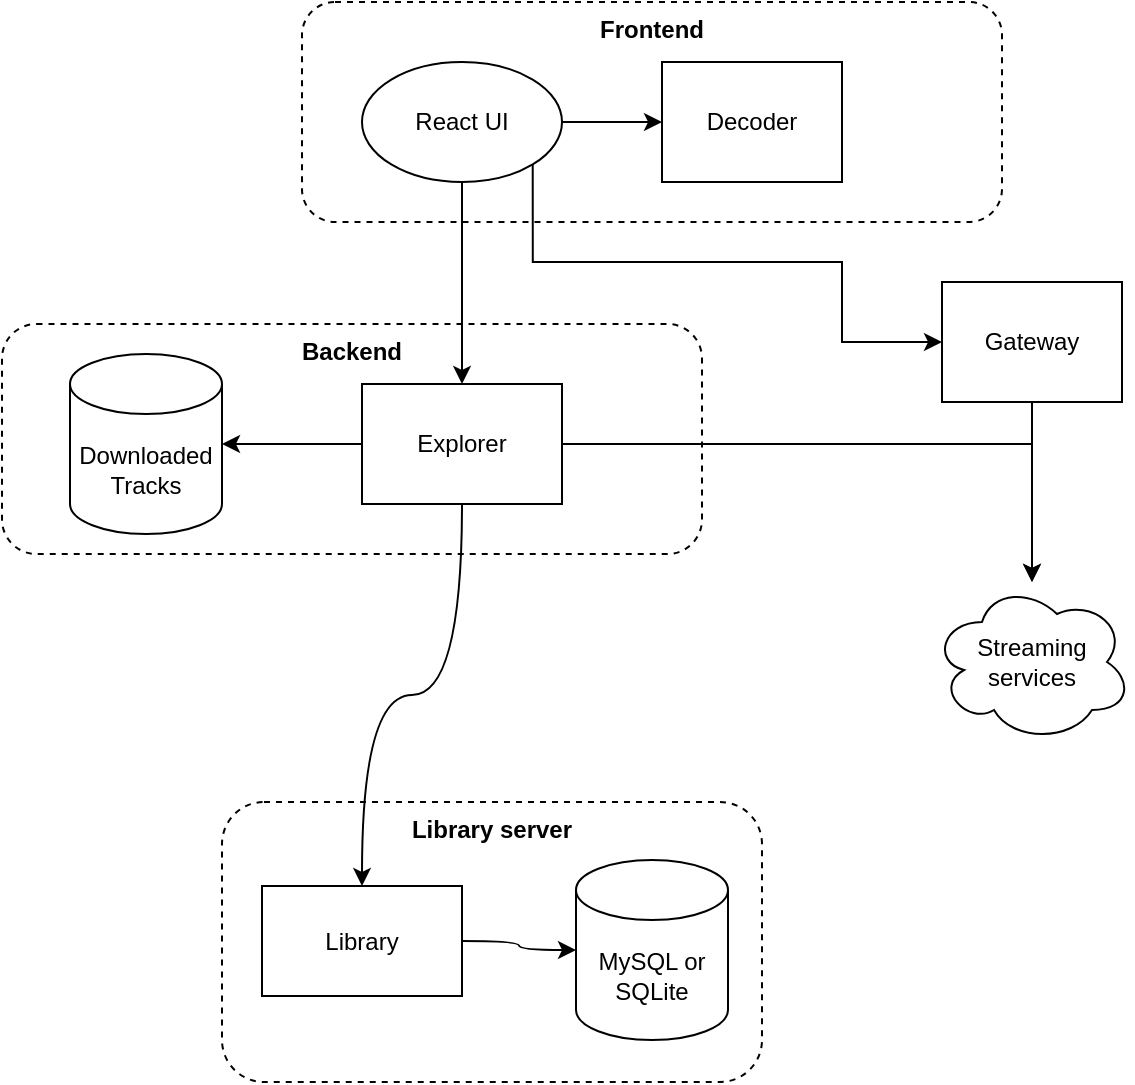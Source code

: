 <mxfile>
    <diagram id="yQj1N9cfQDN9z88ztcWO" name="Page-1">
        <mxGraphModel dx="1690" dy="706" grid="1" gridSize="10" guides="1" tooltips="1" connect="1" arrows="1" fold="1" page="1" pageScale="1" pageWidth="827" pageHeight="1169" math="0" shadow="0">
            <root>
                <mxCell id="0"/>
                <mxCell id="1" parent="0"/>
                <mxCell id="VJGBmHdIMfrh1yPn0Isi-20" value="&lt;b&gt;Backend&lt;br&gt;&lt;/b&gt;" style="rounded=1;whiteSpace=wrap;html=1;fillColor=none;dashed=1;strokeWidth=1;perimeterSpacing=0;align=center;verticalAlign=top;" parent="1" vertex="1">
                    <mxGeometry x="110" y="291" width="350" height="115" as="geometry"/>
                </mxCell>
                <mxCell id="VJGBmHdIMfrh1yPn0Isi-21" value="&lt;b&gt;Library server&lt;/b&gt;" style="rounded=1;whiteSpace=wrap;html=1;fillColor=none;dashed=1;strokeWidth=1;perimeterSpacing=0;align=center;verticalAlign=top;" parent="1" vertex="1">
                    <mxGeometry x="220" y="530" width="270" height="140" as="geometry"/>
                </mxCell>
                <mxCell id="VJGBmHdIMfrh1yPn0Isi-17" value="&lt;b&gt;Frontend&lt;/b&gt;" style="rounded=1;whiteSpace=wrap;html=1;fillColor=none;dashed=1;strokeWidth=1;perimeterSpacing=0;align=center;verticalAlign=top;" parent="1" vertex="1">
                    <mxGeometry x="260" y="130" width="350" height="110" as="geometry"/>
                </mxCell>
                <mxCell id="VJGBmHdIMfrh1yPn0Isi-6" style="edgeStyle=orthogonalEdgeStyle;orthogonalLoop=1;jettySize=auto;html=1;curved=1;" parent="1" source="VJGBmHdIMfrh1yPn0Isi-3" target="VJGBmHdIMfrh1yPn0Isi-5" edge="1">
                    <mxGeometry relative="1" as="geometry"/>
                </mxCell>
                <mxCell id="VJGBmHdIMfrh1yPn0Isi-18" style="edgeStyle=orthogonalEdgeStyle;curved=1;orthogonalLoop=1;jettySize=auto;html=1;entryX=0.5;entryY=0;entryDx=0;entryDy=0;" parent="1" source="VJGBmHdIMfrh1yPn0Isi-3" target="VJGBmHdIMfrh1yPn0Isi-7" edge="1">
                    <mxGeometry relative="1" as="geometry"/>
                </mxCell>
                <mxCell id="5" style="edgeStyle=orthogonalEdgeStyle;rounded=0;orthogonalLoop=1;jettySize=auto;html=1;exitX=1;exitY=1;exitDx=0;exitDy=0;entryX=0;entryY=0.5;entryDx=0;entryDy=0;" edge="1" parent="1" source="VJGBmHdIMfrh1yPn0Isi-3" target="4">
                    <mxGeometry relative="1" as="geometry">
                        <Array as="points">
                            <mxPoint x="375" y="260"/>
                            <mxPoint x="530" y="260"/>
                            <mxPoint x="530" y="300"/>
                        </Array>
                    </mxGeometry>
                </mxCell>
                <mxCell id="VJGBmHdIMfrh1yPn0Isi-3" value="React UI" style="ellipse;whiteSpace=wrap;html=1;" parent="1" vertex="1">
                    <mxGeometry x="290" y="160" width="100" height="60" as="geometry"/>
                </mxCell>
                <mxCell id="VJGBmHdIMfrh1yPn0Isi-5" value="Decoder" style="rounded=0;whiteSpace=wrap;html=1;" parent="1" vertex="1">
                    <mxGeometry x="440" y="160" width="90" height="60" as="geometry"/>
                </mxCell>
                <mxCell id="VJGBmHdIMfrh1yPn0Isi-16" style="edgeStyle=orthogonalEdgeStyle;curved=1;orthogonalLoop=1;jettySize=auto;html=1;" parent="1" source="VJGBmHdIMfrh1yPn0Isi-7" target="VJGBmHdIMfrh1yPn0Isi-13" edge="1">
                    <mxGeometry relative="1" as="geometry"/>
                </mxCell>
                <mxCell id="VJGBmHdIMfrh1yPn0Isi-19" style="edgeStyle=orthogonalEdgeStyle;curved=1;orthogonalLoop=1;jettySize=auto;html=1;" parent="1" source="VJGBmHdIMfrh1yPn0Isi-7" target="VJGBmHdIMfrh1yPn0Isi-11" edge="1">
                    <mxGeometry relative="1" as="geometry"/>
                </mxCell>
                <mxCell id="VJGBmHdIMfrh1yPn0Isi-7" value="Explorer" style="rounded=0;whiteSpace=wrap;html=1;" parent="1" vertex="1">
                    <mxGeometry x="290" y="321" width="100" height="60" as="geometry"/>
                </mxCell>
                <mxCell id="11" style="edgeStyle=orthogonalEdgeStyle;rounded=0;orthogonalLoop=1;jettySize=auto;html=1;exitX=1;exitY=0.5;exitDx=0;exitDy=0;" edge="1" parent="1" source="VJGBmHdIMfrh1yPn0Isi-7" target="VJGBmHdIMfrh1yPn0Isi-8">
                    <mxGeometry relative="1" as="geometry"/>
                </mxCell>
                <mxCell id="VJGBmHdIMfrh1yPn0Isi-8" value="Streaming services" style="ellipse;shape=cloud;whiteSpace=wrap;html=1;" parent="1" vertex="1">
                    <mxGeometry x="575" y="420" width="100" height="80" as="geometry"/>
                </mxCell>
                <mxCell id="VJGBmHdIMfrh1yPn0Isi-9" value="MySQL or SQLite" style="shape=cylinder3;whiteSpace=wrap;html=1;boundedLbl=1;backgroundOutline=1;size=15;" parent="1" vertex="1">
                    <mxGeometry x="397" y="559" width="76" height="90" as="geometry"/>
                </mxCell>
                <mxCell id="VJGBmHdIMfrh1yPn0Isi-11" value="Downloaded Tracks" style="shape=cylinder3;whiteSpace=wrap;html=1;boundedLbl=1;backgroundOutline=1;size=15;" parent="1" vertex="1">
                    <mxGeometry x="144" y="306" width="76" height="90" as="geometry"/>
                </mxCell>
                <mxCell id="VJGBmHdIMfrh1yPn0Isi-14" style="edgeStyle=orthogonalEdgeStyle;curved=1;orthogonalLoop=1;jettySize=auto;html=1;entryX=0;entryY=0.5;entryDx=0;entryDy=0;entryPerimeter=0;" parent="1" source="VJGBmHdIMfrh1yPn0Isi-13" target="VJGBmHdIMfrh1yPn0Isi-9" edge="1">
                    <mxGeometry relative="1" as="geometry"/>
                </mxCell>
                <mxCell id="VJGBmHdIMfrh1yPn0Isi-13" value="Library" style="rounded=0;whiteSpace=wrap;html=1;" parent="1" vertex="1">
                    <mxGeometry x="240" y="572" width="100" height="55" as="geometry"/>
                </mxCell>
                <mxCell id="6" style="edgeStyle=orthogonalEdgeStyle;rounded=0;orthogonalLoop=1;jettySize=auto;html=1;" edge="1" parent="1" source="4" target="VJGBmHdIMfrh1yPn0Isi-8">
                    <mxGeometry relative="1" as="geometry"/>
                </mxCell>
                <mxCell id="4" value="Gateway" style="rounded=0;whiteSpace=wrap;html=1;" vertex="1" parent="1">
                    <mxGeometry x="580" y="270" width="90" height="60" as="geometry"/>
                </mxCell>
            </root>
        </mxGraphModel>
    </diagram>
</mxfile>
